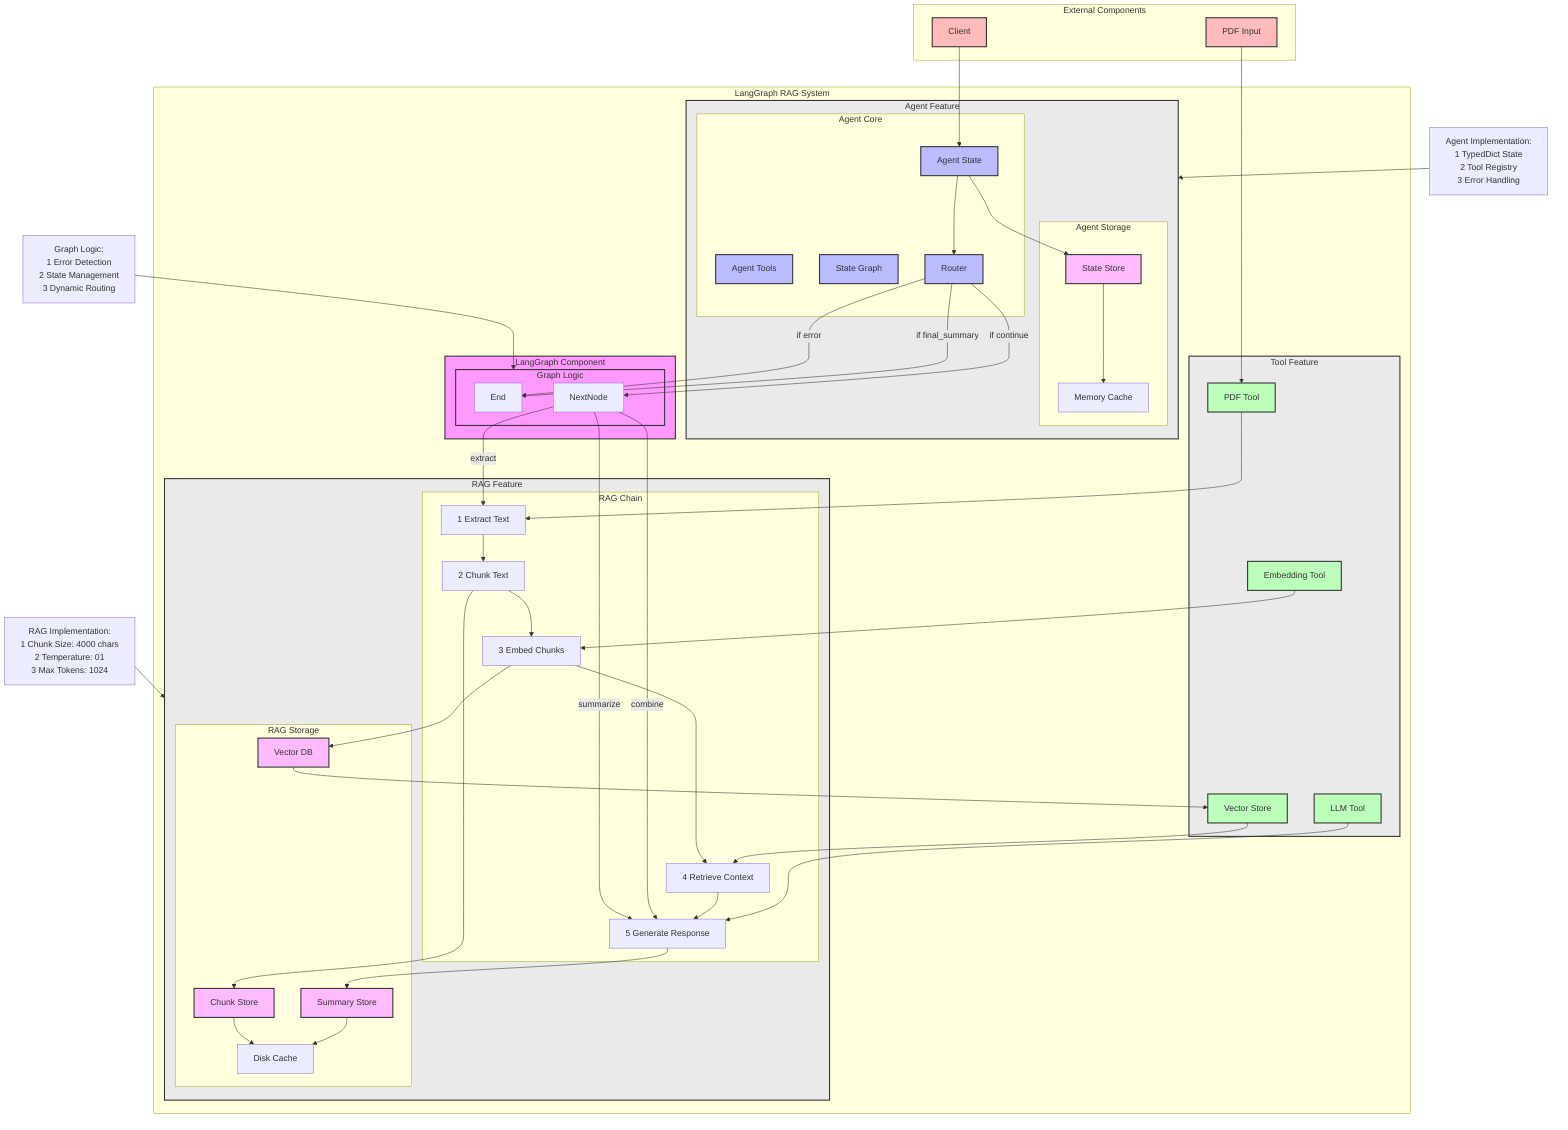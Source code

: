 graph TB
    %% Main System Components
    subgraph System["LangGraph RAG System"]
        direction TB
        
        %% Agent Feature Group
        subgraph AgentFeature["Agent Feature"]
            direction LR
            subgraph AgentCore["Agent Core"]
                direction TB
                AgentState["Agent State"]
                AgentTools["Agent Tools"]
                StateGraph["State Graph"]
                Router["Router"]
            end
            
            subgraph AgentStorage["Agent Storage"]
                direction LR
                StateDB["State Store"]
                MemoryCache["Memory Cache"]
            end
        end
        
        %% RAG Feature Group
        subgraph RAGFeature["RAG Feature"]
            direction LR
            subgraph RAGChain["RAG Chain"]
                direction TB
                Extract["1 Extract Text"]
                Chunk["2 Chunk Text"]
                Embed["3 Embed Chunks"]
                Retrieve["4 Retrieve Context"]
                Generate["5 Generate Response"]
            end
            
            subgraph RAGStorage["RAG Storage"]
                direction LR
                VectorDB["Vector DB"]
                ChunkDB["Chunk Store"]
                SummaryDB["Summary Store"]
                DiskCache["Disk Cache"]
            end
        end
        
        %% Tool Feature Group
        subgraph ToolFeature["Tool Feature"]
            direction LR
            PDFTool["PDF Tool"]
            LLMTool["LLM Tool"]
            EmbeddingTool["Embedding Tool"]
            VectorStore["Vector Store"]
        end
        
        %% LangGraph Component with Conditional Logic
        subgraph LangGraph["LangGraph Component"]
            direction TB
            subgraph GraphLogic["Graph Logic"]
                direction LR
                Router -->|"if error"| End
                Router -->|"if final_summary"| End
                Router -->|"if continue"| NextNode
                NextNode -->|"extract"| Extract
                NextNode -->|"summarize"| Generate
                NextNode -->|"combine"| Generate
            end
        end
    end
    
    %% External Components
    subgraph External["External Components"]
        direction LR
        PDF["PDF Input"]
        Client["Client"]
    end
    
    %% Feature Relationships
    Client --> AgentState
    PDF --> PDFTool
    
    %% Agent Feature Flow
    AgentState --> Router
    AgentState --> StateDB
    StateDB --> MemoryCache
    
    %% RAG Feature Flow
    Extract --> Chunk
    Chunk --> Embed
    Embed --> Retrieve
    Retrieve --> Generate
    
    Chunk --> ChunkDB
    ChunkDB --> DiskCache
    
    Embed --> VectorDB
    VectorDB --> VectorStore
    
    Generate --> SummaryDB
    SummaryDB --> DiskCache
    
    %% Tool Integration
    PDFTool --> Extract
    LLMTool --> Generate
    EmbeddingTool --> Embed
    VectorStore --> Retrieve
    
    %% Implementation Details
    Note1["Agent Implementation:<br/>1 TypedDict State<br/>2 Tool Registry<br/>3 Error Handling"]
    Note2["RAG Implementation:<br/>1 Chunk Size: 4000 chars<br/>2 Temperature: 01<br/>3 Max Tokens: 1024"]
    Note3["Graph Logic:<br/>1 Error Detection<br/>2 State Management<br/>3 Dynamic Routing"]
    
    Note1 --> AgentFeature
    Note2 --> RAGFeature
    Note3 --> GraphLogic
    
    %% Styling
    style AgentFeature fill:#eaeaea,stroke:#333,stroke-width:2px,color:#333
    style RAGFeature fill:#eaeaea,stroke:#333,stroke-width:2px,color:#333
    style ToolFeature fill:#eaeaea,stroke:#333,stroke-width:2px,color:#333
    style AgentState fill:#bbf,stroke:#333,stroke-width:2px,color:#333
    style AgentTools fill:#bbf,stroke:#333,stroke-width:2px,color:#333
    style StateGraph fill:#bbf,stroke:#333,stroke-width:2px,color:#333
    style Router fill:#bbf,stroke:#333,stroke-width:2px,color:#333
    style StateDB fill:#fbf,stroke:#333,stroke-width:2px,color:#333
    style VectorDB fill:#fbf,stroke:#333,stroke-width:2px,color:#333
    style ChunkDB fill:#fbf,stroke:#333,stroke-width:2px,color:#333
    style SummaryDB fill:#fbf,stroke:#333,stroke-width:2px,color:#333
    style PDFTool fill:#bfb,stroke:#333,stroke-width:2px,color:#333
    style LLMTool fill:#bfb,stroke:#333,stroke-width:2px,color:#333
    style EmbeddingTool fill:#bfb,stroke:#333,stroke-width:2px,color:#333
    style VectorStore fill:#bfb,stroke:#333,stroke-width:2px,color:#333
    style PDF fill:#fbb,stroke:#333,stroke-width:2px,color:#333
    style Client fill:#fbb,stroke:#333,stroke-width:2px,color:#333
    style LangGraph fill:#f9f,stroke:#333,stroke-width:2px,color:#333
    style GraphLogic fill:#f9f,stroke:#333,stroke-width:2px,color:#333